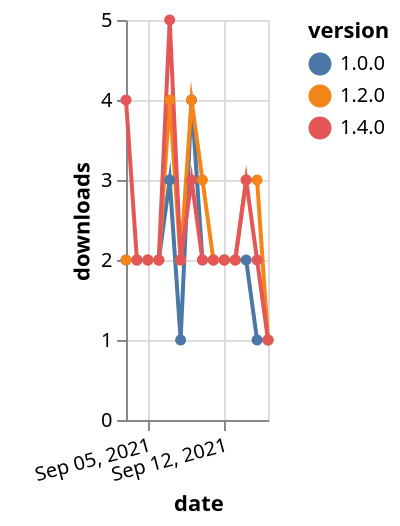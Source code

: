 {"$schema": "https://vega.github.io/schema/vega-lite/v5.json", "description": "A simple bar chart with embedded data.", "data": {"values": [{"date": "2021-09-03", "total": 1000, "delta": 2, "version": "1.0.0"}, {"date": "2021-09-04", "total": 1002, "delta": 2, "version": "1.0.0"}, {"date": "2021-09-05", "total": 1004, "delta": 2, "version": "1.0.0"}, {"date": "2021-09-06", "total": 1006, "delta": 2, "version": "1.0.0"}, {"date": "2021-09-07", "total": 1009, "delta": 3, "version": "1.0.0"}, {"date": "2021-09-08", "total": 1010, "delta": 1, "version": "1.0.0"}, {"date": "2021-09-09", "total": 1014, "delta": 4, "version": "1.0.0"}, {"date": "2021-09-10", "total": 1016, "delta": 2, "version": "1.0.0"}, {"date": "2021-09-11", "total": 1018, "delta": 2, "version": "1.0.0"}, {"date": "2021-09-12", "total": 1020, "delta": 2, "version": "1.0.0"}, {"date": "2021-09-13", "total": 1022, "delta": 2, "version": "1.0.0"}, {"date": "2021-09-14", "total": 1024, "delta": 2, "version": "1.0.0"}, {"date": "2021-09-15", "total": 1025, "delta": 1, "version": "1.0.0"}, {"date": "2021-09-16", "total": 1026, "delta": 1, "version": "1.0.0"}, {"date": "2021-09-03", "total": 785, "delta": 2, "version": "1.2.0"}, {"date": "2021-09-04", "total": 787, "delta": 2, "version": "1.2.0"}, {"date": "2021-09-05", "total": 789, "delta": 2, "version": "1.2.0"}, {"date": "2021-09-06", "total": 791, "delta": 2, "version": "1.2.0"}, {"date": "2021-09-07", "total": 795, "delta": 4, "version": "1.2.0"}, {"date": "2021-09-08", "total": 797, "delta": 2, "version": "1.2.0"}, {"date": "2021-09-09", "total": 801, "delta": 4, "version": "1.2.0"}, {"date": "2021-09-10", "total": 804, "delta": 3, "version": "1.2.0"}, {"date": "2021-09-11", "total": 806, "delta": 2, "version": "1.2.0"}, {"date": "2021-09-12", "total": 808, "delta": 2, "version": "1.2.0"}, {"date": "2021-09-13", "total": 810, "delta": 2, "version": "1.2.0"}, {"date": "2021-09-14", "total": 813, "delta": 3, "version": "1.2.0"}, {"date": "2021-09-15", "total": 816, "delta": 3, "version": "1.2.0"}, {"date": "2021-09-16", "total": 817, "delta": 1, "version": "1.2.0"}, {"date": "2021-09-03", "total": 252, "delta": 4, "version": "1.4.0"}, {"date": "2021-09-04", "total": 254, "delta": 2, "version": "1.4.0"}, {"date": "2021-09-05", "total": 256, "delta": 2, "version": "1.4.0"}, {"date": "2021-09-06", "total": 258, "delta": 2, "version": "1.4.0"}, {"date": "2021-09-07", "total": 263, "delta": 5, "version": "1.4.0"}, {"date": "2021-09-08", "total": 265, "delta": 2, "version": "1.4.0"}, {"date": "2021-09-09", "total": 268, "delta": 3, "version": "1.4.0"}, {"date": "2021-09-10", "total": 270, "delta": 2, "version": "1.4.0"}, {"date": "2021-09-11", "total": 272, "delta": 2, "version": "1.4.0"}, {"date": "2021-09-12", "total": 274, "delta": 2, "version": "1.4.0"}, {"date": "2021-09-13", "total": 276, "delta": 2, "version": "1.4.0"}, {"date": "2021-09-14", "total": 279, "delta": 3, "version": "1.4.0"}, {"date": "2021-09-15", "total": 281, "delta": 2, "version": "1.4.0"}, {"date": "2021-09-16", "total": 282, "delta": 1, "version": "1.4.0"}]}, "width": "container", "mark": {"type": "line", "point": {"filled": true}}, "encoding": {"x": {"field": "date", "type": "temporal", "timeUnit": "yearmonthdate", "title": "date", "axis": {"labelAngle": -15}}, "y": {"field": "delta", "type": "quantitative", "title": "downloads"}, "color": {"field": "version", "type": "nominal"}, "tooltip": {"field": "delta"}}}